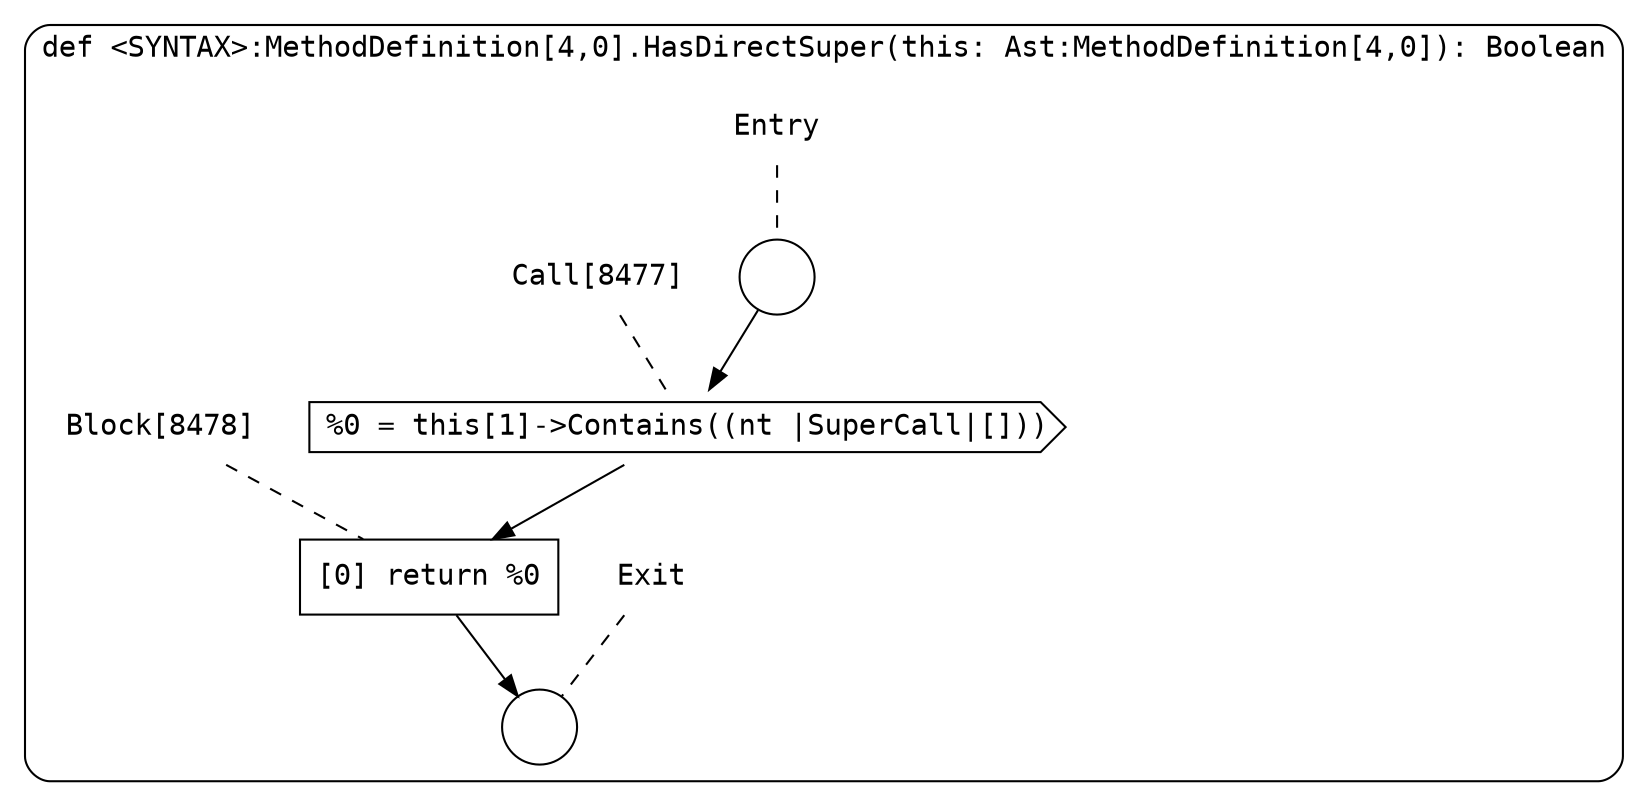 digraph {
  graph [fontname = "Consolas"]
  node [fontname = "Consolas"]
  edge [fontname = "Consolas"]
  subgraph cluster1582 {
    label = "def <SYNTAX>:MethodDefinition[4,0].HasDirectSuper(this: Ast:MethodDefinition[4,0]): Boolean"
    style = rounded
    cluster1582_entry_name [shape=none, label=<<font color="black">Entry</font>>]
    cluster1582_entry_name -> cluster1582_entry [arrowhead=none, color="black", style=dashed]
    cluster1582_entry [shape=circle label=" " color="black" fillcolor="white" style=filled]
    cluster1582_entry -> node8477 [color="black"]
    cluster1582_exit_name [shape=none, label=<<font color="black">Exit</font>>]
    cluster1582_exit_name -> cluster1582_exit [arrowhead=none, color="black", style=dashed]
    cluster1582_exit [shape=circle label=" " color="black" fillcolor="white" style=filled]
    node8477_name [shape=none, label=<<font color="black">Call[8477]</font>>]
    node8477_name -> node8477 [arrowhead=none, color="black", style=dashed]
    node8477 [shape=cds, label=<<font color="black">%0 = this[1]-&gt;Contains((nt |SuperCall|[]))</font>> color="black" fillcolor="white", style=filled]
    node8477 -> node8478 [color="black"]
    node8478_name [shape=none, label=<<font color="black">Block[8478]</font>>]
    node8478_name -> node8478 [arrowhead=none, color="black", style=dashed]
    node8478 [shape=box, label=<<font color="black">[0] return %0<BR ALIGN="LEFT"/></font>> color="black" fillcolor="white", style=filled]
    node8478 -> cluster1582_exit [color="black"]
  }
}